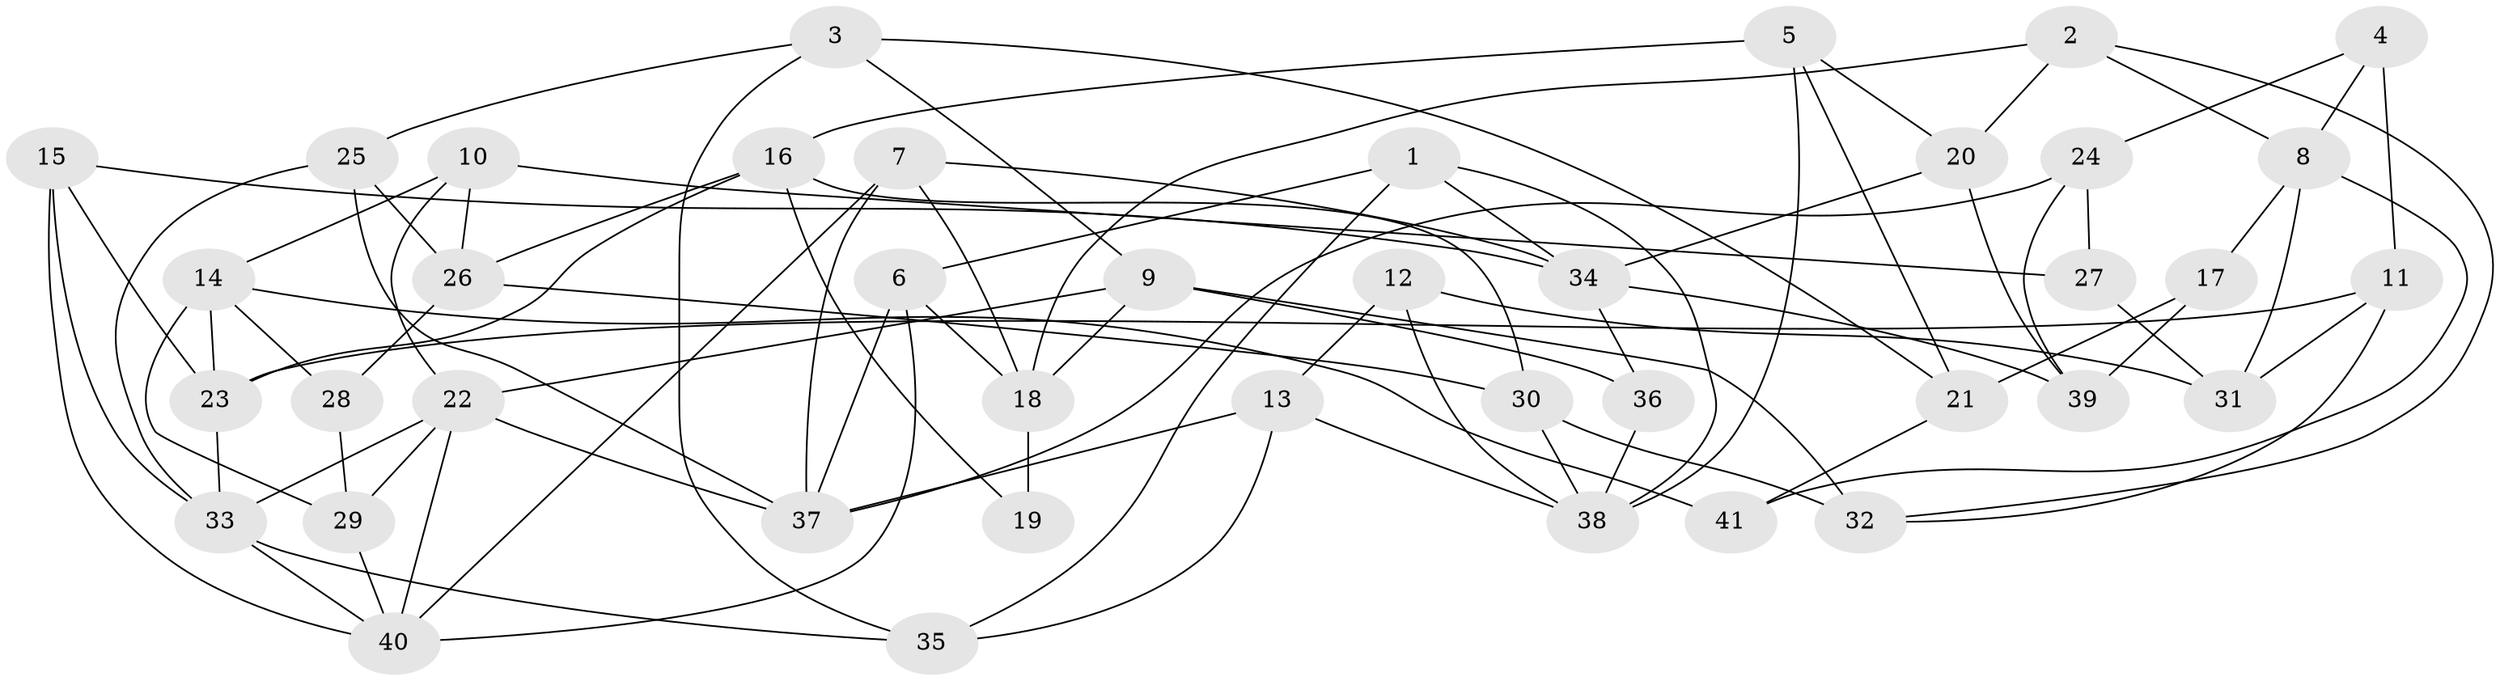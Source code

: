 // original degree distribution, {4: 1.0}
// Generated by graph-tools (version 1.1) at 2025/38/03/04/25 23:38:06]
// undirected, 41 vertices, 87 edges
graph export_dot {
  node [color=gray90,style=filled];
  1;
  2;
  3;
  4;
  5;
  6;
  7;
  8;
  9;
  10;
  11;
  12;
  13;
  14;
  15;
  16;
  17;
  18;
  19;
  20;
  21;
  22;
  23;
  24;
  25;
  26;
  27;
  28;
  29;
  30;
  31;
  32;
  33;
  34;
  35;
  36;
  37;
  38;
  39;
  40;
  41;
  1 -- 6 [weight=1.0];
  1 -- 34 [weight=1.0];
  1 -- 35 [weight=1.0];
  1 -- 38 [weight=1.0];
  2 -- 8 [weight=1.0];
  2 -- 18 [weight=1.0];
  2 -- 20 [weight=1.0];
  2 -- 32 [weight=1.0];
  3 -- 9 [weight=1.0];
  3 -- 21 [weight=1.0];
  3 -- 25 [weight=1.0];
  3 -- 35 [weight=1.0];
  4 -- 8 [weight=1.0];
  4 -- 11 [weight=2.0];
  4 -- 24 [weight=1.0];
  5 -- 16 [weight=1.0];
  5 -- 20 [weight=1.0];
  5 -- 21 [weight=1.0];
  5 -- 38 [weight=1.0];
  6 -- 18 [weight=1.0];
  6 -- 37 [weight=1.0];
  6 -- 40 [weight=1.0];
  7 -- 18 [weight=1.0];
  7 -- 34 [weight=1.0];
  7 -- 37 [weight=1.0];
  7 -- 40 [weight=1.0];
  8 -- 17 [weight=1.0];
  8 -- 31 [weight=2.0];
  8 -- 41 [weight=1.0];
  9 -- 18 [weight=1.0];
  9 -- 22 [weight=1.0];
  9 -- 32 [weight=1.0];
  9 -- 36 [weight=2.0];
  10 -- 14 [weight=1.0];
  10 -- 22 [weight=1.0];
  10 -- 26 [weight=1.0];
  10 -- 27 [weight=1.0];
  11 -- 23 [weight=2.0];
  11 -- 31 [weight=1.0];
  11 -- 32 [weight=1.0];
  12 -- 13 [weight=1.0];
  12 -- 31 [weight=2.0];
  12 -- 38 [weight=1.0];
  13 -- 35 [weight=1.0];
  13 -- 37 [weight=1.0];
  13 -- 38 [weight=1.0];
  14 -- 23 [weight=1.0];
  14 -- 28 [weight=1.0];
  14 -- 29 [weight=1.0];
  14 -- 41 [weight=2.0];
  15 -- 23 [weight=1.0];
  15 -- 33 [weight=1.0];
  15 -- 34 [weight=1.0];
  15 -- 40 [weight=1.0];
  16 -- 19 [weight=2.0];
  16 -- 23 [weight=1.0];
  16 -- 26 [weight=1.0];
  16 -- 30 [weight=1.0];
  17 -- 21 [weight=1.0];
  17 -- 39 [weight=2.0];
  18 -- 19 [weight=2.0];
  20 -- 34 [weight=1.0];
  20 -- 39 [weight=1.0];
  21 -- 41 [weight=1.0];
  22 -- 29 [weight=1.0];
  22 -- 33 [weight=1.0];
  22 -- 37 [weight=1.0];
  22 -- 40 [weight=1.0];
  23 -- 33 [weight=1.0];
  24 -- 27 [weight=2.0];
  24 -- 37 [weight=1.0];
  24 -- 39 [weight=2.0];
  25 -- 26 [weight=1.0];
  25 -- 33 [weight=1.0];
  25 -- 37 [weight=1.0];
  26 -- 28 [weight=2.0];
  26 -- 30 [weight=1.0];
  27 -- 31 [weight=1.0];
  28 -- 29 [weight=1.0];
  29 -- 40 [weight=1.0];
  30 -- 32 [weight=1.0];
  30 -- 38 [weight=1.0];
  33 -- 35 [weight=1.0];
  33 -- 40 [weight=1.0];
  34 -- 36 [weight=1.0];
  34 -- 39 [weight=1.0];
  36 -- 38 [weight=1.0];
}
